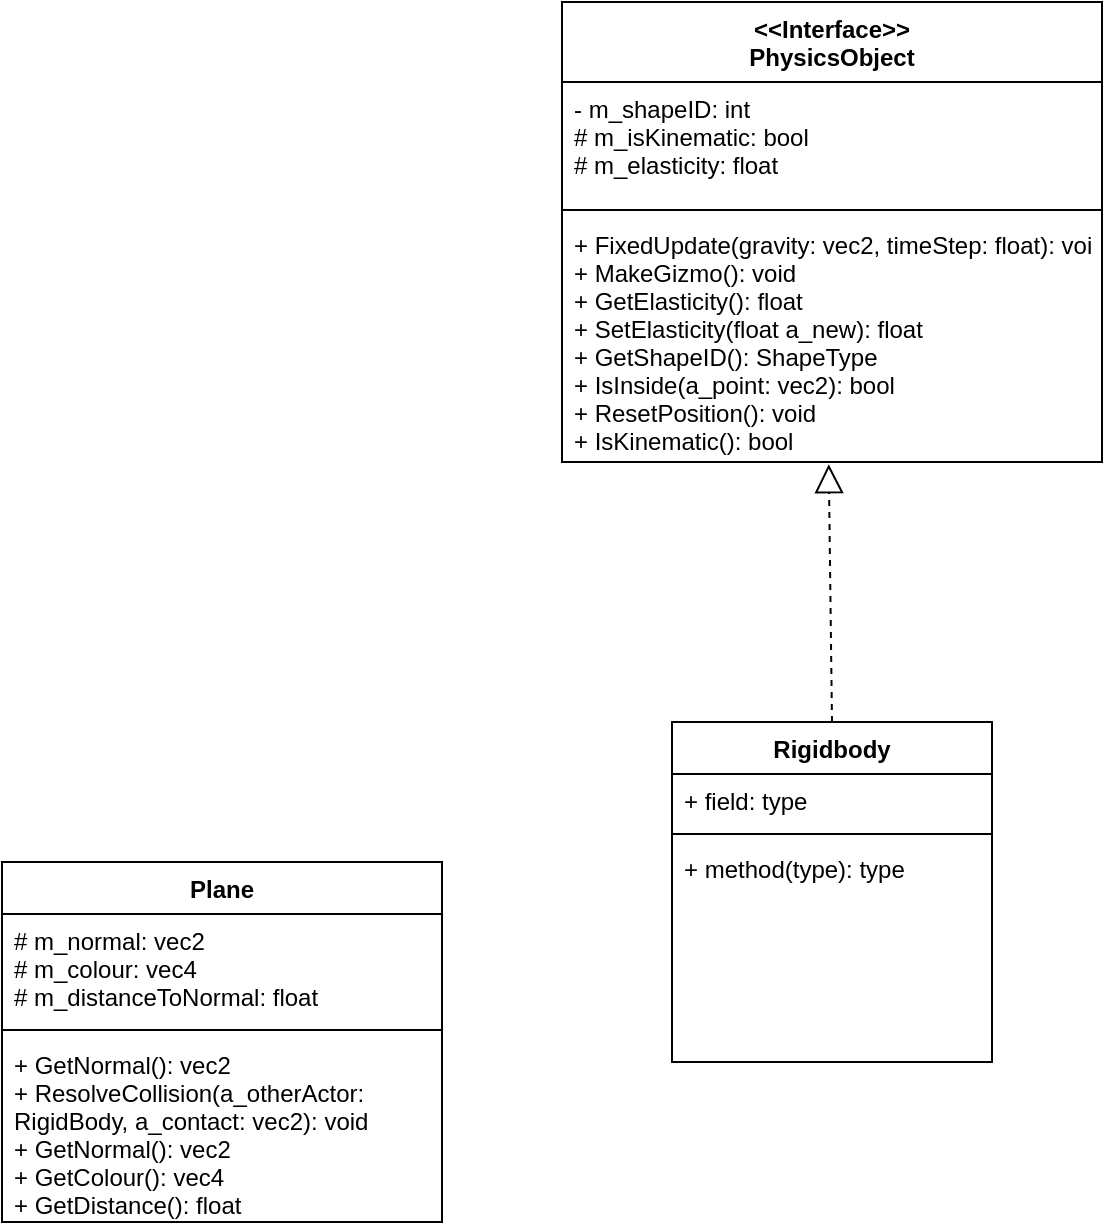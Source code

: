 <mxfile version="14.3.2" type="github">
  <diagram id="2biwBjbahT85dRKi6ixM" name="Page-1">
    <mxGraphModel dx="544" dy="933" grid="1" gridSize="10" guides="1" tooltips="1" connect="1" arrows="1" fold="1" page="1" pageScale="1" pageWidth="827" pageHeight="1169" math="0" shadow="0">
      <root>
        <mxCell id="0" />
        <mxCell id="1" parent="0" />
        <mxCell id="vZ9UbWL4CDNbCzjpSIzU-1" value="&lt;&lt;Interface&gt;&gt;&#xa;PhysicsObject" style="swimlane;fontStyle=1;align=center;verticalAlign=top;childLayout=stackLayout;horizontal=1;startSize=40;horizontalStack=0;resizeParent=1;resizeParentMax=0;resizeLast=0;collapsible=1;marginBottom=0;" parent="1" vertex="1">
          <mxGeometry x="360" y="40" width="270" height="230" as="geometry">
            <mxRectangle x="360" y="120" width="120" height="30" as="alternateBounds" />
          </mxGeometry>
        </mxCell>
        <mxCell id="vZ9UbWL4CDNbCzjpSIzU-2" value="- m_shapeID: int&#xa;# m_isKinematic: bool&#xa;# m_elasticity: float" style="text;strokeColor=none;fillColor=none;align=left;verticalAlign=top;spacingLeft=4;spacingRight=4;overflow=hidden;rotatable=0;points=[[0,0.5],[1,0.5]];portConstraint=eastwest;" parent="vZ9UbWL4CDNbCzjpSIzU-1" vertex="1">
          <mxGeometry y="40" width="270" height="60" as="geometry" />
        </mxCell>
        <mxCell id="vZ9UbWL4CDNbCzjpSIzU-3" value="" style="line;strokeWidth=1;fillColor=none;align=left;verticalAlign=middle;spacingTop=-1;spacingLeft=3;spacingRight=3;rotatable=0;labelPosition=right;points=[];portConstraint=eastwest;" parent="vZ9UbWL4CDNbCzjpSIzU-1" vertex="1">
          <mxGeometry y="100" width="270" height="8" as="geometry" />
        </mxCell>
        <mxCell id="vZ9UbWL4CDNbCzjpSIzU-4" value="+ FixedUpdate(gravity: vec2, timeStep: float): void&#xa;+ MakeGizmo(): void&#xa;+ GetElasticity(): float&#xa;+ SetElasticity(float a_new): float&#xa;+ GetShapeID(): ShapeType&#xa;+ IsInside(a_point: vec2): bool&#xa;+ ResetPosition(): void&#xa;+ IsKinematic(): bool" style="text;strokeColor=none;fillColor=none;align=left;verticalAlign=top;spacingLeft=4;spacingRight=4;overflow=hidden;rotatable=0;points=[[0,0.5],[1,0.5]];portConstraint=eastwest;" parent="vZ9UbWL4CDNbCzjpSIzU-1" vertex="1">
          <mxGeometry y="108" width="270" height="122" as="geometry" />
        </mxCell>
        <mxCell id="jiQypm9qZ_a_5QQD7qSU-1" value="Plane" style="swimlane;fontStyle=1;align=center;verticalAlign=top;childLayout=stackLayout;horizontal=1;startSize=26;horizontalStack=0;resizeParent=1;resizeParentMax=0;resizeLast=0;collapsible=1;marginBottom=0;" vertex="1" parent="1">
          <mxGeometry x="80" y="470" width="220" height="180" as="geometry" />
        </mxCell>
        <mxCell id="jiQypm9qZ_a_5QQD7qSU-2" value="# m_normal: vec2&#xa;# m_colour: vec4&#xa;# m_distanceToNormal: float" style="text;strokeColor=none;fillColor=none;align=left;verticalAlign=top;spacingLeft=4;spacingRight=4;overflow=hidden;rotatable=0;points=[[0,0.5],[1,0.5]];portConstraint=eastwest;" vertex="1" parent="jiQypm9qZ_a_5QQD7qSU-1">
          <mxGeometry y="26" width="220" height="54" as="geometry" />
        </mxCell>
        <mxCell id="jiQypm9qZ_a_5QQD7qSU-3" value="" style="line;strokeWidth=1;fillColor=none;align=left;verticalAlign=middle;spacingTop=-1;spacingLeft=3;spacingRight=3;rotatable=0;labelPosition=right;points=[];portConstraint=eastwest;" vertex="1" parent="jiQypm9qZ_a_5QQD7qSU-1">
          <mxGeometry y="80" width="220" height="8" as="geometry" />
        </mxCell>
        <mxCell id="jiQypm9qZ_a_5QQD7qSU-4" value="+ GetNormal(): vec2&#xa;+ ResolveCollision(a_otherActor: &#xa;RigidBody, a_contact: vec2): void&#xa;+ GetNormal(): vec2&#xa;+ GetColour(): vec4&#xa;+ GetDistance(): float" style="text;strokeColor=none;fillColor=none;align=left;verticalAlign=top;spacingLeft=4;spacingRight=4;overflow=hidden;rotatable=0;points=[[0,0.5],[1,0.5]];portConstraint=eastwest;" vertex="1" parent="jiQypm9qZ_a_5QQD7qSU-1">
          <mxGeometry y="88" width="220" height="92" as="geometry" />
        </mxCell>
        <mxCell id="jiQypm9qZ_a_5QQD7qSU-6" value="Rigidbody" style="swimlane;fontStyle=1;align=center;verticalAlign=top;childLayout=stackLayout;horizontal=1;startSize=26;horizontalStack=0;resizeParent=1;resizeParentMax=0;resizeLast=0;collapsible=1;marginBottom=0;" vertex="1" parent="1">
          <mxGeometry x="415" y="400" width="160" height="170" as="geometry" />
        </mxCell>
        <mxCell id="jiQypm9qZ_a_5QQD7qSU-7" value="+ field: type" style="text;strokeColor=none;fillColor=none;align=left;verticalAlign=top;spacingLeft=4;spacingRight=4;overflow=hidden;rotatable=0;points=[[0,0.5],[1,0.5]];portConstraint=eastwest;" vertex="1" parent="jiQypm9qZ_a_5QQD7qSU-6">
          <mxGeometry y="26" width="160" height="26" as="geometry" />
        </mxCell>
        <mxCell id="jiQypm9qZ_a_5QQD7qSU-8" value="" style="line;strokeWidth=1;fillColor=none;align=left;verticalAlign=middle;spacingTop=-1;spacingLeft=3;spacingRight=3;rotatable=0;labelPosition=right;points=[];portConstraint=eastwest;" vertex="1" parent="jiQypm9qZ_a_5QQD7qSU-6">
          <mxGeometry y="52" width="160" height="8" as="geometry" />
        </mxCell>
        <mxCell id="jiQypm9qZ_a_5QQD7qSU-9" value="+ method(type): type" style="text;strokeColor=none;fillColor=none;align=left;verticalAlign=top;spacingLeft=4;spacingRight=4;overflow=hidden;rotatable=0;points=[[0,0.5],[1,0.5]];portConstraint=eastwest;" vertex="1" parent="jiQypm9qZ_a_5QQD7qSU-6">
          <mxGeometry y="60" width="160" height="110" as="geometry" />
        </mxCell>
        <mxCell id="jiQypm9qZ_a_5QQD7qSU-12" value="" style="endArrow=block;dashed=1;endFill=0;endSize=12;html=1;exitX=0.5;exitY=0;exitDx=0;exitDy=0;entryX=0.494;entryY=1.009;entryDx=0;entryDy=0;entryPerimeter=0;" edge="1" parent="1" source="jiQypm9qZ_a_5QQD7qSU-6" target="vZ9UbWL4CDNbCzjpSIzU-4">
          <mxGeometry width="160" relative="1" as="geometry">
            <mxPoint x="260" y="370" as="sourcePoint" />
            <mxPoint x="495" y="280" as="targetPoint" />
          </mxGeometry>
        </mxCell>
      </root>
    </mxGraphModel>
  </diagram>
</mxfile>
